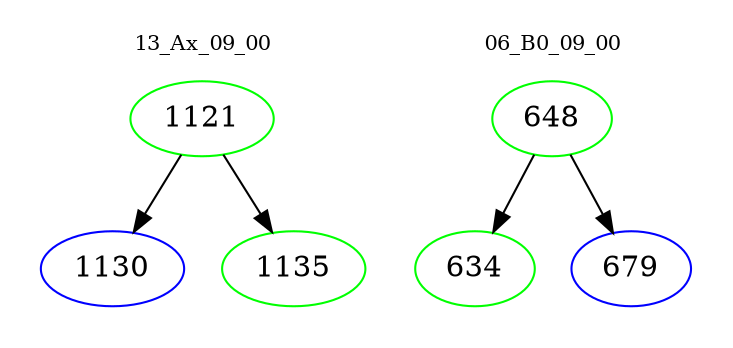 digraph{
subgraph cluster_0 {
color = white
label = "13_Ax_09_00";
fontsize=10;
T0_1121 [label="1121", color="green"]
T0_1121 -> T0_1130 [color="black"]
T0_1130 [label="1130", color="blue"]
T0_1121 -> T0_1135 [color="black"]
T0_1135 [label="1135", color="green"]
}
subgraph cluster_1 {
color = white
label = "06_B0_09_00";
fontsize=10;
T1_648 [label="648", color="green"]
T1_648 -> T1_634 [color="black"]
T1_634 [label="634", color="green"]
T1_648 -> T1_679 [color="black"]
T1_679 [label="679", color="blue"]
}
}
